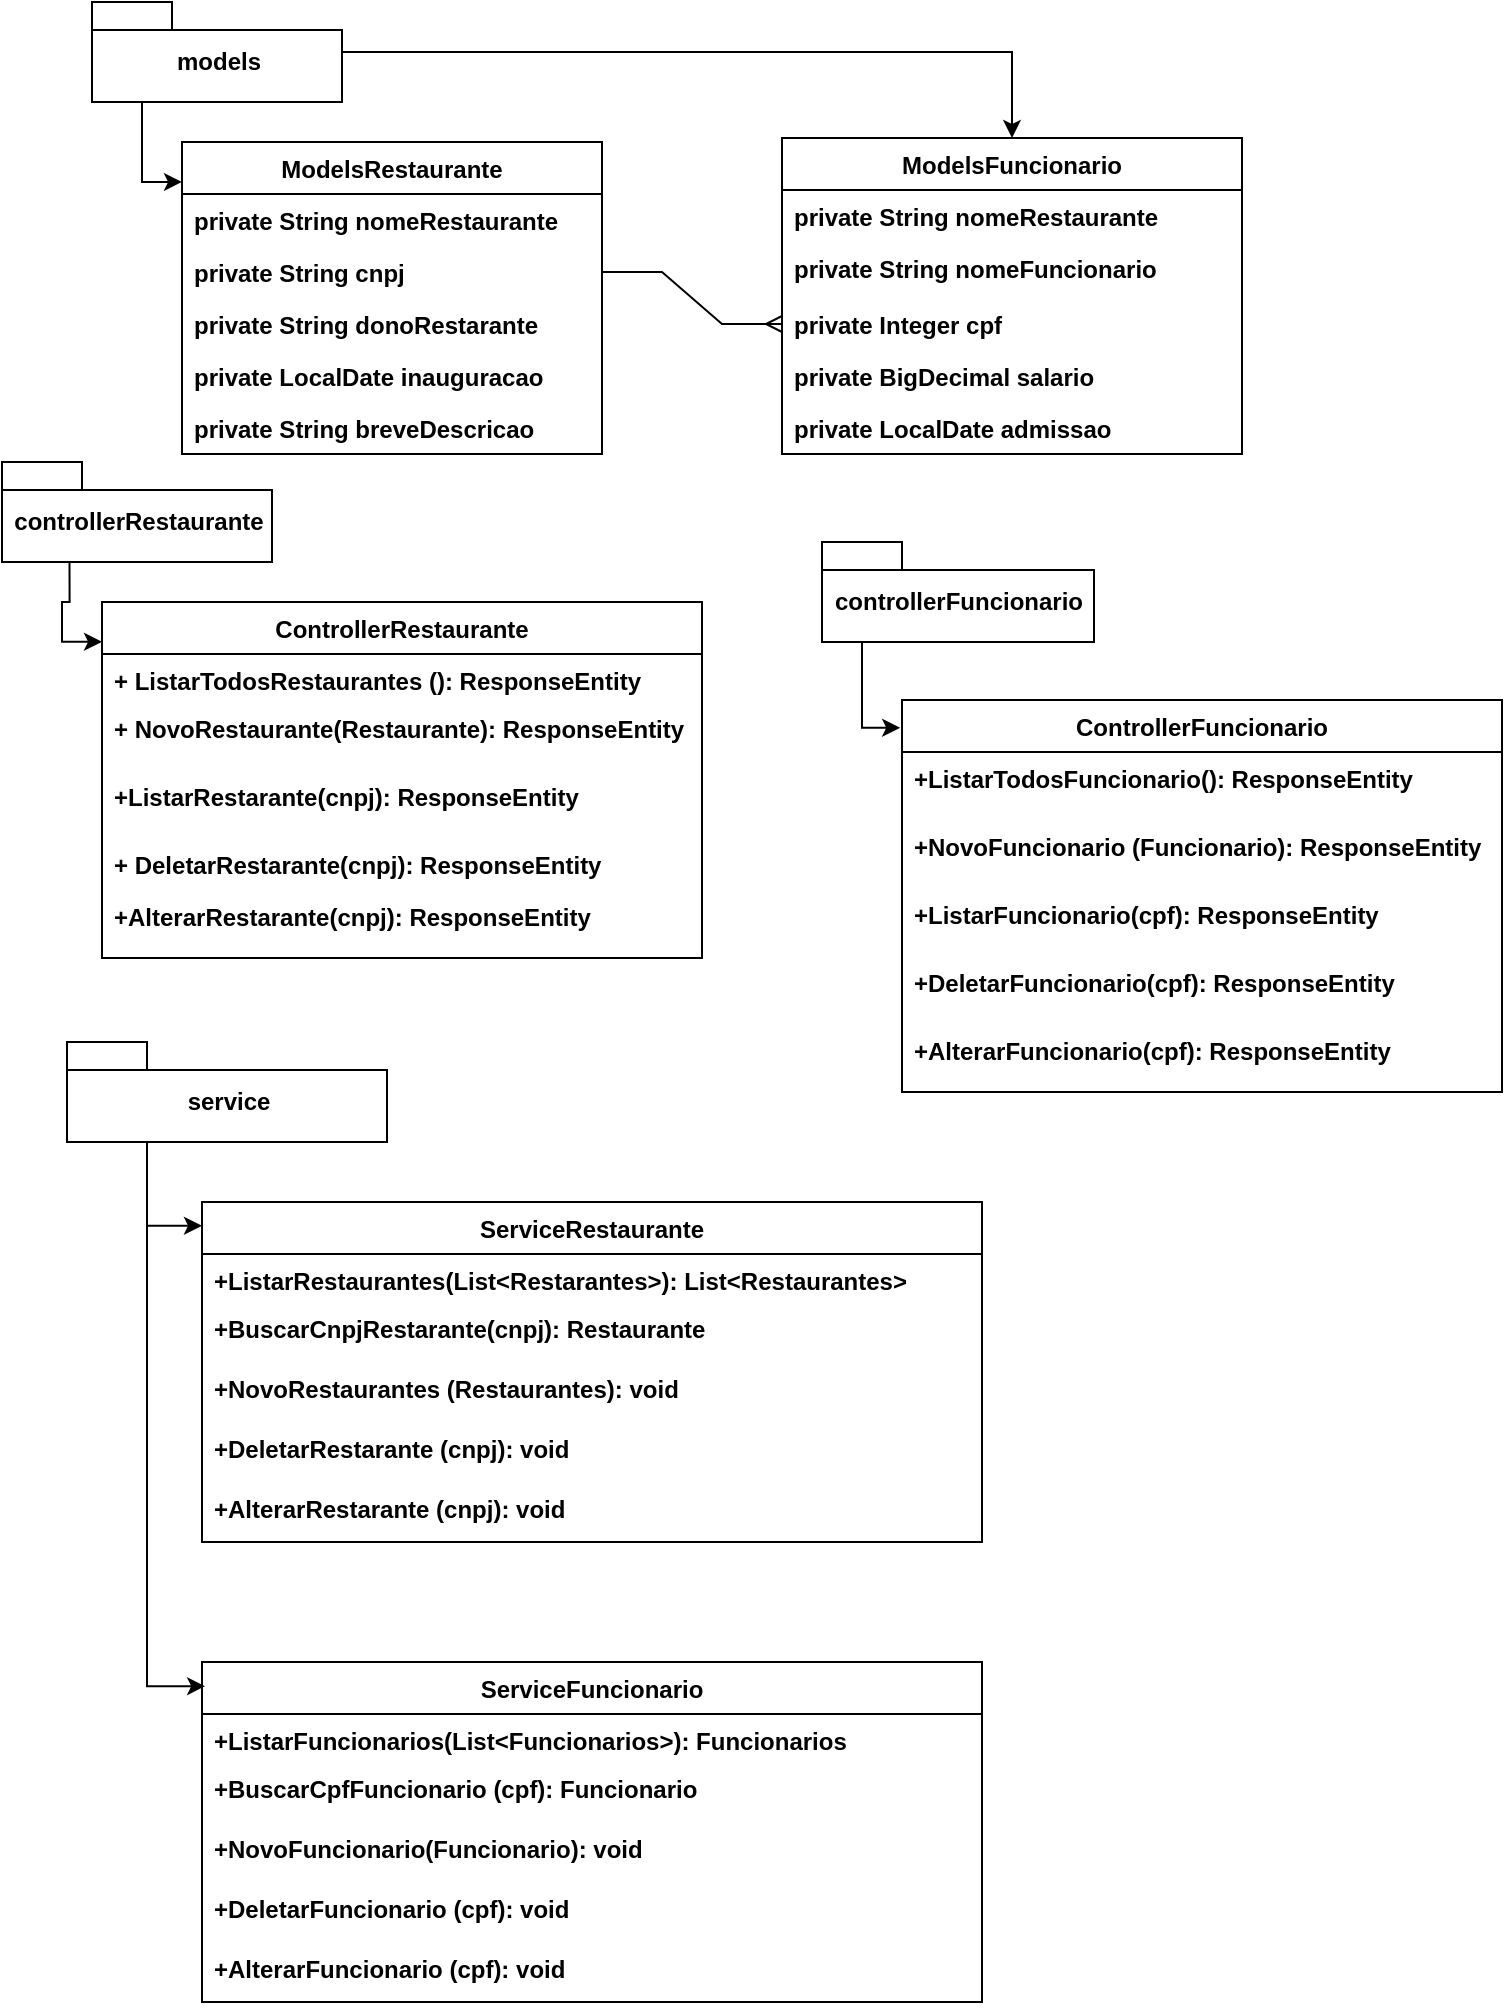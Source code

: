 <mxfile version="21.1.2" type="device">
  <diagram name="Diagrama" id="1sVRHOzEYZrXOeaPdtRI">
    <mxGraphModel dx="864" dy="508" grid="1" gridSize="10" guides="1" tooltips="1" connect="1" arrows="1" fold="1" page="1" pageScale="1" pageWidth="827" pageHeight="1169" math="0" shadow="0">
      <root>
        <mxCell id="0" />
        <mxCell id="1" parent="0" />
        <mxCell id="nPUZN06k5ynfG-UT0weC-89" style="edgeStyle=orthogonalEdgeStyle;rounded=0;orthogonalLoop=1;jettySize=auto;html=1;exitX=0.25;exitY=1;exitDx=0;exitDy=0;exitPerimeter=0;entryX=0;entryY=0.128;entryDx=0;entryDy=0;entryPerimeter=0;fontStyle=1" parent="1" source="nPUZN06k5ynfG-UT0weC-2" target="nPUZN06k5ynfG-UT0weC-13" edge="1">
          <mxGeometry relative="1" as="geometry">
            <Array as="points">
              <mxPoint x="130" y="90" />
              <mxPoint x="130" y="130" />
            </Array>
          </mxGeometry>
        </mxCell>
        <mxCell id="qIjgY6B9hTXqaseeDqK2-3" style="edgeStyle=orthogonalEdgeStyle;rounded=0;orthogonalLoop=1;jettySize=auto;html=1;" edge="1" parent="1" source="nPUZN06k5ynfG-UT0weC-2" target="nPUZN06k5ynfG-UT0weC-20">
          <mxGeometry relative="1" as="geometry" />
        </mxCell>
        <mxCell id="nPUZN06k5ynfG-UT0weC-2" value="models" style="shape=folder;fontStyle=1;spacingTop=10;tabWidth=40;tabHeight=14;tabPosition=left;html=1;" parent="1" vertex="1">
          <mxGeometry x="105" y="40" width="125" height="50" as="geometry" />
        </mxCell>
        <mxCell id="nPUZN06k5ynfG-UT0weC-13" value="ModelsRestaurante" style="swimlane;fontStyle=1;childLayout=stackLayout;horizontal=1;startSize=26;fillColor=none;horizontalStack=0;resizeParent=1;resizeParentMax=0;resizeLast=0;collapsible=1;marginBottom=0;" parent="1" vertex="1">
          <mxGeometry x="150" y="110" width="210" height="156" as="geometry" />
        </mxCell>
        <mxCell id="nPUZN06k5ynfG-UT0weC-14" value="private String nomeRestaurante" style="text;strokeColor=none;fillColor=none;align=left;verticalAlign=top;spacingLeft=4;spacingRight=4;overflow=hidden;rotatable=0;points=[[0,0.5],[1,0.5]];portConstraint=eastwest;fontStyle=1" parent="nPUZN06k5ynfG-UT0weC-13" vertex="1">
          <mxGeometry y="26" width="210" height="26" as="geometry" />
        </mxCell>
        <mxCell id="nPUZN06k5ynfG-UT0weC-80" value="private String cnpj" style="text;strokeColor=none;fillColor=none;align=left;verticalAlign=top;spacingLeft=4;spacingRight=4;overflow=hidden;rotatable=0;points=[[0,0.5],[1,0.5]];portConstraint=eastwest;fontStyle=1" parent="nPUZN06k5ynfG-UT0weC-13" vertex="1">
          <mxGeometry y="52" width="210" height="26" as="geometry" />
        </mxCell>
        <mxCell id="nPUZN06k5ynfG-UT0weC-16" value="private String donoRestarante" style="text;strokeColor=none;fillColor=none;align=left;verticalAlign=top;spacingLeft=4;spacingRight=4;overflow=hidden;rotatable=0;points=[[0,0.5],[1,0.5]];portConstraint=eastwest;fontStyle=1" parent="nPUZN06k5ynfG-UT0weC-13" vertex="1">
          <mxGeometry y="78" width="210" height="26" as="geometry" />
        </mxCell>
        <mxCell id="nPUZN06k5ynfG-UT0weC-17" value="private LocalDate inauguracao" style="text;strokeColor=none;fillColor=none;align=left;verticalAlign=top;spacingLeft=4;spacingRight=4;overflow=hidden;rotatable=0;points=[[0,0.5],[1,0.5]];portConstraint=eastwest;fontStyle=1" parent="nPUZN06k5ynfG-UT0weC-13" vertex="1">
          <mxGeometry y="104" width="210" height="26" as="geometry" />
        </mxCell>
        <mxCell id="nPUZN06k5ynfG-UT0weC-18" value="private String breveDescricao" style="text;strokeColor=none;fillColor=none;align=left;verticalAlign=top;spacingLeft=4;spacingRight=4;overflow=hidden;rotatable=0;points=[[0,0.5],[1,0.5]];portConstraint=eastwest;fontStyle=1" parent="nPUZN06k5ynfG-UT0weC-13" vertex="1">
          <mxGeometry y="130" width="210" height="26" as="geometry" />
        </mxCell>
        <mxCell id="nPUZN06k5ynfG-UT0weC-20" value="ModelsFuncionario" style="swimlane;fontStyle=1;childLayout=stackLayout;horizontal=1;startSize=26;fillColor=none;horizontalStack=0;resizeParent=1;resizeParentMax=0;resizeLast=0;collapsible=1;marginBottom=0;" parent="1" vertex="1">
          <mxGeometry x="450" y="108" width="230" height="158" as="geometry" />
        </mxCell>
        <mxCell id="nPUZN06k5ynfG-UT0weC-21" value="private String nomeRestaurante" style="text;strokeColor=none;fillColor=none;align=left;verticalAlign=top;spacingLeft=4;spacingRight=4;overflow=hidden;rotatable=0;points=[[0,0.5],[1,0.5]];portConstraint=eastwest;fontStyle=1" parent="nPUZN06k5ynfG-UT0weC-20" vertex="1">
          <mxGeometry y="26" width="230" height="26" as="geometry" />
        </mxCell>
        <mxCell id="nPUZN06k5ynfG-UT0weC-22" value="private String nomeFuncionario" style="text;strokeColor=none;fillColor=none;align=left;verticalAlign=top;spacingLeft=4;spacingRight=4;overflow=hidden;rotatable=0;points=[[0,0.5],[1,0.5]];portConstraint=eastwest;fontStyle=1" parent="nPUZN06k5ynfG-UT0weC-20" vertex="1">
          <mxGeometry y="52" width="230" height="28" as="geometry" />
        </mxCell>
        <mxCell id="nPUZN06k5ynfG-UT0weC-24" value="private Integer cpf" style="text;strokeColor=none;fillColor=none;align=left;verticalAlign=top;spacingLeft=4;spacingRight=4;overflow=hidden;rotatable=0;points=[[0,0.5],[1,0.5]];portConstraint=eastwest;fontStyle=1" parent="nPUZN06k5ynfG-UT0weC-20" vertex="1">
          <mxGeometry y="80" width="230" height="26" as="geometry" />
        </mxCell>
        <mxCell id="nPUZN06k5ynfG-UT0weC-23" value="private BigDecimal salario" style="text;strokeColor=none;fillColor=none;align=left;verticalAlign=top;spacingLeft=4;spacingRight=4;overflow=hidden;rotatable=0;points=[[0,0.5],[1,0.5]];portConstraint=eastwest;fontStyle=1" parent="nPUZN06k5ynfG-UT0weC-20" vertex="1">
          <mxGeometry y="106" width="230" height="26" as="geometry" />
        </mxCell>
        <mxCell id="nPUZN06k5ynfG-UT0weC-94" value="private LocalDate admissao" style="text;strokeColor=none;fillColor=none;align=left;verticalAlign=top;spacingLeft=4;spacingRight=4;overflow=hidden;rotatable=0;points=[[0,0.5],[1,0.5]];portConstraint=eastwest;fontStyle=1" parent="nPUZN06k5ynfG-UT0weC-20" vertex="1">
          <mxGeometry y="132" width="230" height="26" as="geometry" />
        </mxCell>
        <mxCell id="nPUZN06k5ynfG-UT0weC-33" value="ControllerRestaurante" style="swimlane;fontStyle=1;align=center;verticalAlign=top;childLayout=stackLayout;horizontal=1;startSize=26;horizontalStack=0;resizeParent=1;resizeParentMax=0;resizeLast=0;collapsible=1;marginBottom=0;" parent="1" vertex="1">
          <mxGeometry x="110" y="340" width="300" height="178" as="geometry" />
        </mxCell>
        <mxCell id="nPUZN06k5ynfG-UT0weC-36" value="+ ListarTodosRestaurantes (): ResponseEntity" style="text;strokeColor=none;fillColor=none;align=left;verticalAlign=top;spacingLeft=4;spacingRight=4;overflow=hidden;rotatable=0;points=[[0,0.5],[1,0.5]];portConstraint=eastwest;fontStyle=1" parent="nPUZN06k5ynfG-UT0weC-33" vertex="1">
          <mxGeometry y="26" width="300" height="24" as="geometry" />
        </mxCell>
        <mxCell id="nPUZN06k5ynfG-UT0weC-42" value="+ NovoRestaurante(Restaurante): ResponseEntity" style="text;strokeColor=none;fillColor=none;align=left;verticalAlign=top;spacingLeft=4;spacingRight=4;overflow=hidden;rotatable=0;points=[[0,0.5],[1,0.5]];portConstraint=eastwest;fontStyle=1" parent="nPUZN06k5ynfG-UT0weC-33" vertex="1">
          <mxGeometry y="50" width="300" height="34" as="geometry" />
        </mxCell>
        <mxCell id="nPUZN06k5ynfG-UT0weC-39" value="+ListarRestarante(cnpj): ResponseEntity&#xa; " style="text;strokeColor=none;fillColor=none;align=left;verticalAlign=top;spacingLeft=4;spacingRight=4;overflow=hidden;rotatable=0;points=[[0,0.5],[1,0.5]];portConstraint=eastwest;fontStyle=1" parent="nPUZN06k5ynfG-UT0weC-33" vertex="1">
          <mxGeometry y="84" width="300" height="34" as="geometry" />
        </mxCell>
        <mxCell id="nPUZN06k5ynfG-UT0weC-40" value="+ DeletarRestarante(cnpj): ResponseEntity&#xa; " style="text;strokeColor=none;fillColor=none;align=left;verticalAlign=top;spacingLeft=4;spacingRight=4;overflow=hidden;rotatable=0;points=[[0,0.5],[1,0.5]];portConstraint=eastwest;fontStyle=1" parent="nPUZN06k5ynfG-UT0weC-33" vertex="1">
          <mxGeometry y="118" width="300" height="26" as="geometry" />
        </mxCell>
        <mxCell id="nPUZN06k5ynfG-UT0weC-41" value="+AlterarRestarante(cnpj): ResponseEntity" style="text;strokeColor=none;fillColor=none;align=left;verticalAlign=top;spacingLeft=4;spacingRight=4;overflow=hidden;rotatable=0;points=[[0,0.5],[1,0.5]];portConstraint=eastwest;fontStyle=1" parent="nPUZN06k5ynfG-UT0weC-33" vertex="1">
          <mxGeometry y="144" width="300" height="34" as="geometry" />
        </mxCell>
        <mxCell id="nPUZN06k5ynfG-UT0weC-43" value="ControllerFuncionario" style="swimlane;fontStyle=1;align=center;verticalAlign=top;childLayout=stackLayout;horizontal=1;startSize=26;horizontalStack=0;resizeParent=1;resizeParentMax=0;resizeLast=0;collapsible=1;marginBottom=0;" parent="1" vertex="1">
          <mxGeometry x="510" y="389" width="300" height="196" as="geometry" />
        </mxCell>
        <mxCell id="nPUZN06k5ynfG-UT0weC-44" value="+ListarTodosFuncionario(): ResponseEntity&#xa; " style="text;strokeColor=none;fillColor=none;align=left;verticalAlign=top;spacingLeft=4;spacingRight=4;overflow=hidden;rotatable=0;points=[[0,0.5],[1,0.5]];portConstraint=eastwest;fontStyle=1" parent="nPUZN06k5ynfG-UT0weC-43" vertex="1">
          <mxGeometry y="26" width="300" height="34" as="geometry" />
        </mxCell>
        <mxCell id="nPUZN06k5ynfG-UT0weC-48" value="+NovoFuncionario (Funcionario): ResponseEntity&#xa; " style="text;strokeColor=none;fillColor=none;align=left;verticalAlign=top;spacingLeft=4;spacingRight=4;overflow=hidden;rotatable=0;points=[[0,0.5],[1,0.5]];portConstraint=eastwest;fontStyle=1" parent="nPUZN06k5ynfG-UT0weC-43" vertex="1">
          <mxGeometry y="60" width="300" height="34" as="geometry" />
        </mxCell>
        <mxCell id="nPUZN06k5ynfG-UT0weC-45" value="+ListarFuncionario(cpf): ResponseEntity&#xa; " style="text;strokeColor=none;fillColor=none;align=left;verticalAlign=top;spacingLeft=4;spacingRight=4;overflow=hidden;rotatable=0;points=[[0,0.5],[1,0.5]];portConstraint=eastwest;fontStyle=1" parent="nPUZN06k5ynfG-UT0weC-43" vertex="1">
          <mxGeometry y="94" width="300" height="34" as="geometry" />
        </mxCell>
        <mxCell id="nPUZN06k5ynfG-UT0weC-46" value="+DeletarFuncionario(cpf): ResponseEntity&#xa; " style="text;strokeColor=none;fillColor=none;align=left;verticalAlign=top;spacingLeft=4;spacingRight=4;overflow=hidden;rotatable=0;points=[[0,0.5],[1,0.5]];portConstraint=eastwest;fontStyle=1" parent="nPUZN06k5ynfG-UT0weC-43" vertex="1">
          <mxGeometry y="128" width="300" height="34" as="geometry" />
        </mxCell>
        <mxCell id="nPUZN06k5ynfG-UT0weC-47" value="+AlterarFuncionario(cpf): ResponseEntity&#xa; " style="text;strokeColor=none;fillColor=none;align=left;verticalAlign=top;spacingLeft=4;spacingRight=4;overflow=hidden;rotatable=0;points=[[0,0.5],[1,0.5]];portConstraint=eastwest;fontStyle=1" parent="nPUZN06k5ynfG-UT0weC-43" vertex="1">
          <mxGeometry y="162" width="300" height="34" as="geometry" />
        </mxCell>
        <mxCell id="nPUZN06k5ynfG-UT0weC-50" value="ServiceRestaurante" style="swimlane;fontStyle=1;align=center;verticalAlign=top;childLayout=stackLayout;horizontal=1;startSize=26;horizontalStack=0;resizeParent=1;resizeParentMax=0;resizeLast=0;collapsible=1;marginBottom=0;" parent="1" vertex="1">
          <mxGeometry x="160" y="640" width="390" height="170" as="geometry">
            <mxRectangle x="180" y="640" width="150" height="30" as="alternateBounds" />
          </mxGeometry>
        </mxCell>
        <mxCell id="nPUZN06k5ynfG-UT0weC-51" value="+ListarRestaurantes(List&lt;Restarantes&gt;): List&lt;Restaurantes&gt;&#xa; " style="text;strokeColor=none;fillColor=none;align=left;verticalAlign=top;spacingLeft=4;spacingRight=4;overflow=hidden;rotatable=0;points=[[0,0.5],[1,0.5]];portConstraint=eastwest;fontStyle=1" parent="nPUZN06k5ynfG-UT0weC-50" vertex="1">
          <mxGeometry y="26" width="390" height="24" as="geometry" />
        </mxCell>
        <mxCell id="nPUZN06k5ynfG-UT0weC-83" value="+BuscarCnpjRestarante(cnpj): Restaurante" style="text;strokeColor=none;fillColor=none;align=left;verticalAlign=top;spacingLeft=4;spacingRight=4;overflow=hidden;rotatable=0;points=[[0,0.5],[1,0.5]];portConstraint=eastwest;fontStyle=1" parent="nPUZN06k5ynfG-UT0weC-50" vertex="1">
          <mxGeometry y="50" width="390" height="30" as="geometry" />
        </mxCell>
        <mxCell id="nPUZN06k5ynfG-UT0weC-55" value="+NovoRestaurantes (Restaurantes): void" style="text;strokeColor=none;fillColor=none;align=left;verticalAlign=top;spacingLeft=4;spacingRight=4;overflow=hidden;rotatable=0;points=[[0,0.5],[1,0.5]];portConstraint=eastwest;fontStyle=1" parent="nPUZN06k5ynfG-UT0weC-50" vertex="1">
          <mxGeometry y="80" width="390" height="30" as="geometry" />
        </mxCell>
        <mxCell id="nPUZN06k5ynfG-UT0weC-53" value="+DeletarRestarante (cnpj): void" style="text;strokeColor=none;fillColor=none;align=left;verticalAlign=top;spacingLeft=4;spacingRight=4;overflow=hidden;rotatable=0;points=[[0,0.5],[1,0.5]];portConstraint=eastwest;fontStyle=1" parent="nPUZN06k5ynfG-UT0weC-50" vertex="1">
          <mxGeometry y="110" width="390" height="30" as="geometry" />
        </mxCell>
        <mxCell id="nPUZN06k5ynfG-UT0weC-54" value="+AlterarRestarante (cnpj): void" style="text;strokeColor=none;fillColor=none;align=left;verticalAlign=top;spacingLeft=4;spacingRight=4;overflow=hidden;rotatable=0;points=[[0,0.5],[1,0.5]];portConstraint=eastwest;fontStyle=1" parent="nPUZN06k5ynfG-UT0weC-50" vertex="1">
          <mxGeometry y="140" width="390" height="30" as="geometry" />
        </mxCell>
        <mxCell id="nPUZN06k5ynfG-UT0weC-58" value="ServiceFuncionario" style="swimlane;fontStyle=1;align=center;verticalAlign=top;childLayout=stackLayout;horizontal=1;startSize=26;horizontalStack=0;resizeParent=1;resizeParentMax=0;resizeLast=0;collapsible=1;marginBottom=0;labelBackgroundColor=default;" parent="1" vertex="1">
          <mxGeometry x="160" y="870" width="390" height="170" as="geometry" />
        </mxCell>
        <mxCell id="nPUZN06k5ynfG-UT0weC-59" value="+ListarFuncionarios(List&lt;Funcionarios&gt;): Funcionarios" style="text;strokeColor=none;fillColor=none;align=left;verticalAlign=top;spacingLeft=4;spacingRight=4;overflow=hidden;rotatable=0;points=[[0,0.5],[1,0.5]];portConstraint=eastwest;fontStyle=1" parent="nPUZN06k5ynfG-UT0weC-58" vertex="1">
          <mxGeometry y="26" width="390" height="24" as="geometry" />
        </mxCell>
        <mxCell id="nPUZN06k5ynfG-UT0weC-60" value="+BuscarCpfFuncionario (cpf): Funcionario" style="text;strokeColor=none;fillColor=none;align=left;verticalAlign=top;spacingLeft=4;spacingRight=4;overflow=hidden;rotatable=0;points=[[0,0.5],[1,0.5]];portConstraint=eastwest;fontStyle=1" parent="nPUZN06k5ynfG-UT0weC-58" vertex="1">
          <mxGeometry y="50" width="390" height="30" as="geometry" />
        </mxCell>
        <mxCell id="nPUZN06k5ynfG-UT0weC-63" value="+NovoFuncionario(Funcionario): void" style="text;strokeColor=none;fillColor=none;align=left;verticalAlign=top;spacingLeft=4;spacingRight=4;overflow=hidden;rotatable=0;points=[[0,0.5],[1,0.5]];portConstraint=eastwest;fontStyle=1" parent="nPUZN06k5ynfG-UT0weC-58" vertex="1">
          <mxGeometry y="80" width="390" height="30" as="geometry" />
        </mxCell>
        <mxCell id="nPUZN06k5ynfG-UT0weC-61" value="+DeletarFuncionario (cpf): void" style="text;strokeColor=none;fillColor=none;align=left;verticalAlign=top;spacingLeft=4;spacingRight=4;overflow=hidden;rotatable=0;points=[[0,0.5],[1,0.5]];portConstraint=eastwest;fontStyle=1" parent="nPUZN06k5ynfG-UT0weC-58" vertex="1">
          <mxGeometry y="110" width="390" height="30" as="geometry" />
        </mxCell>
        <mxCell id="nPUZN06k5ynfG-UT0weC-62" value="+AlterarFuncionario (cpf): void" style="text;strokeColor=none;fillColor=none;align=left;verticalAlign=top;spacingLeft=4;spacingRight=4;overflow=hidden;rotatable=0;points=[[0,0.5],[1,0.5]];portConstraint=eastwest;fontStyle=1" parent="nPUZN06k5ynfG-UT0weC-58" vertex="1">
          <mxGeometry y="140" width="390" height="30" as="geometry" />
        </mxCell>
        <mxCell id="nPUZN06k5ynfG-UT0weC-93" style="edgeStyle=orthogonalEdgeStyle;rounded=0;orthogonalLoop=1;jettySize=auto;html=1;exitX=0.25;exitY=1;exitDx=0;exitDy=0;exitPerimeter=0;entryX=0;entryY=0.112;entryDx=0;entryDy=0;entryPerimeter=0;fontStyle=1" parent="1" source="nPUZN06k5ynfG-UT0weC-69" target="nPUZN06k5ynfG-UT0weC-33" edge="1">
          <mxGeometry relative="1" as="geometry" />
        </mxCell>
        <mxCell id="nPUZN06k5ynfG-UT0weC-69" value="controllerRestaurante" style="shape=folder;fontStyle=1;spacingTop=10;tabWidth=40;tabHeight=14;tabPosition=left;html=1;" parent="1" vertex="1">
          <mxGeometry x="60" y="270" width="135" height="50" as="geometry" />
        </mxCell>
        <mxCell id="nPUZN06k5ynfG-UT0weC-87" style="edgeStyle=orthogonalEdgeStyle;rounded=0;orthogonalLoop=1;jettySize=auto;html=1;exitX=0.25;exitY=1;exitDx=0;exitDy=0;exitPerimeter=0;entryX=-0.003;entryY=0.071;entryDx=0;entryDy=0;entryPerimeter=0;fontStyle=1" parent="1" source="nPUZN06k5ynfG-UT0weC-77" target="nPUZN06k5ynfG-UT0weC-43" edge="1">
          <mxGeometry relative="1" as="geometry">
            <Array as="points">
              <mxPoint x="490" y="360" />
              <mxPoint x="490" y="403" />
            </Array>
          </mxGeometry>
        </mxCell>
        <mxCell id="nPUZN06k5ynfG-UT0weC-77" value="controllerFuncionario" style="shape=folder;fontStyle=1;spacingTop=10;tabWidth=40;tabHeight=14;tabPosition=left;html=1;" parent="1" vertex="1">
          <mxGeometry x="470" y="310" width="136" height="50" as="geometry" />
        </mxCell>
        <mxCell id="nPUZN06k5ynfG-UT0weC-82" style="edgeStyle=orthogonalEdgeStyle;rounded=0;orthogonalLoop=1;jettySize=auto;html=1;exitX=0.25;exitY=1;exitDx=0;exitDy=0;exitPerimeter=0;entryX=0.004;entryY=0.071;entryDx=0;entryDy=0;entryPerimeter=0;fontStyle=1" parent="1" source="nPUZN06k5ynfG-UT0weC-71" target="nPUZN06k5ynfG-UT0weC-58" edge="1">
          <mxGeometry relative="1" as="geometry">
            <Array as="points">
              <mxPoint x="133" y="882" />
            </Array>
          </mxGeometry>
        </mxCell>
        <mxCell id="nPUZN06k5ynfG-UT0weC-85" style="edgeStyle=orthogonalEdgeStyle;rounded=0;orthogonalLoop=1;jettySize=auto;html=1;exitX=0.25;exitY=1;exitDx=0;exitDy=0;exitPerimeter=0;entryX=0;entryY=0.07;entryDx=0;entryDy=0;entryPerimeter=0;fontStyle=1" parent="1" source="nPUZN06k5ynfG-UT0weC-71" target="nPUZN06k5ynfG-UT0weC-50" edge="1">
          <mxGeometry relative="1" as="geometry" />
        </mxCell>
        <mxCell id="nPUZN06k5ynfG-UT0weC-71" value="service" style="shape=folder;fontStyle=1;spacingTop=10;tabWidth=40;tabHeight=14;tabPosition=left;html=1;" parent="1" vertex="1">
          <mxGeometry x="92.5" y="560" width="160" height="50" as="geometry" />
        </mxCell>
        <mxCell id="CNcG1uUMJZF6uqOMmjdt-1" value="" style="edgeStyle=entityRelationEdgeStyle;fontSize=12;html=1;endArrow=ERmany;rounded=0;entryX=0;entryY=0.5;entryDx=0;entryDy=0;exitX=1;exitY=0.5;exitDx=0;exitDy=0;" parent="1" source="nPUZN06k5ynfG-UT0weC-80" target="nPUZN06k5ynfG-UT0weC-24" edge="1">
          <mxGeometry width="100" height="100" relative="1" as="geometry">
            <mxPoint x="360" y="320" as="sourcePoint" />
            <mxPoint x="460" y="220" as="targetPoint" />
          </mxGeometry>
        </mxCell>
      </root>
    </mxGraphModel>
  </diagram>
</mxfile>
